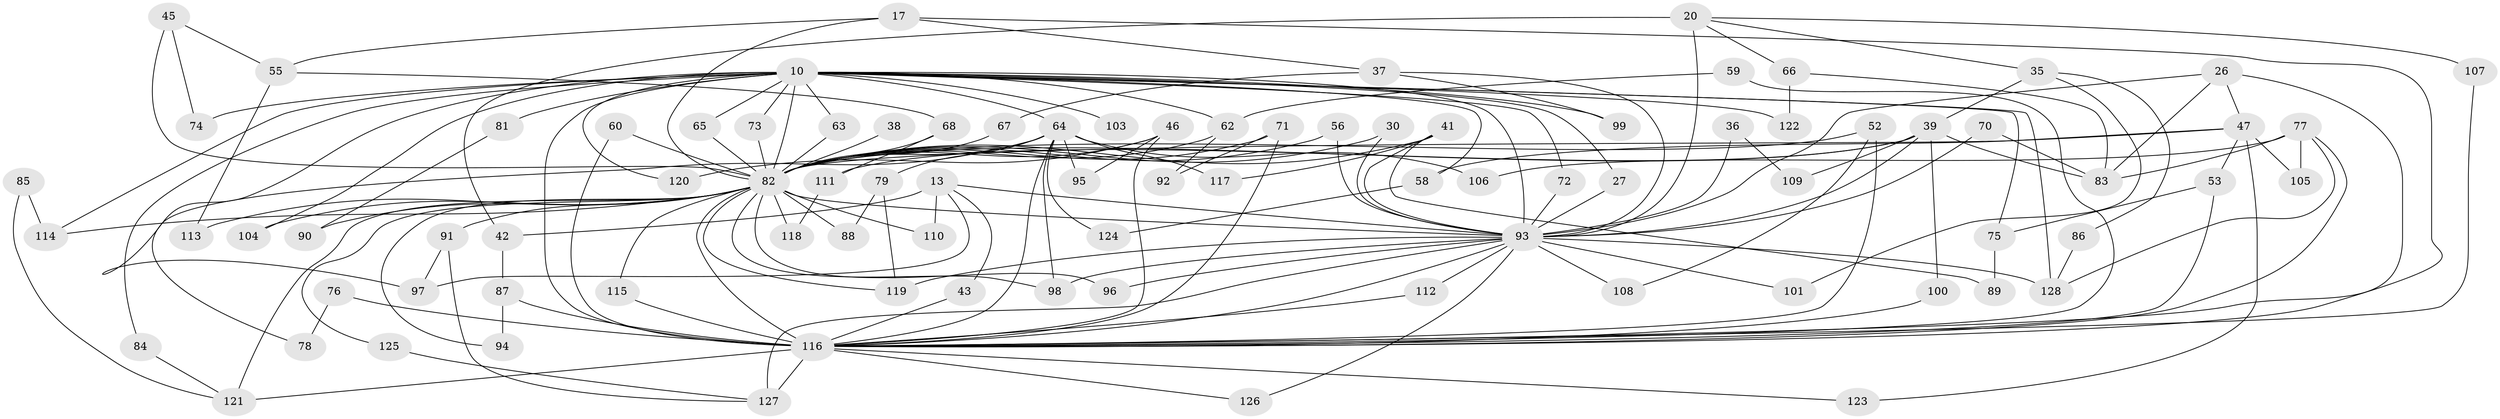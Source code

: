 // original degree distribution, {37: 0.0078125, 16: 0.0078125, 18: 0.0078125, 14: 0.0078125, 23: 0.0078125, 29: 0.0078125, 26: 0.0078125, 19: 0.0078125, 24: 0.0078125, 17: 0.0078125, 5: 0.0546875, 2: 0.5, 6: 0.0390625, 4: 0.125, 3: 0.1953125, 7: 0.0078125}
// Generated by graph-tools (version 1.1) at 2025/48/03/04/25 21:48:45]
// undirected, 89 vertices, 172 edges
graph export_dot {
graph [start="1"]
  node [color=gray90,style=filled];
  10 [super="+2+4"];
  13;
  17;
  20 [super="+19"];
  26;
  27;
  30 [super="+16"];
  35;
  36;
  37;
  38;
  39 [super="+25+24"];
  41;
  42;
  43;
  45;
  46 [super="+23"];
  47 [super="+33"];
  52;
  53 [super="+14"];
  55;
  56;
  58;
  59;
  60;
  62 [super="+21"];
  63 [super="+18"];
  64 [super="+48+49+12"];
  65;
  66;
  67;
  68;
  70;
  71;
  72;
  73;
  74;
  75;
  76;
  77;
  78;
  79;
  81;
  82 [super="+44+6"];
  83 [super="+54"];
  84;
  85;
  86;
  87;
  88;
  89;
  90;
  91 [super="+28"];
  92;
  93 [super="+40+9"];
  94;
  95;
  96;
  97 [super="+22"];
  98 [super="+50"];
  99;
  100;
  101;
  103;
  104;
  105;
  106;
  107;
  108;
  109;
  110;
  111;
  112;
  113;
  114 [super="+69"];
  115;
  116 [super="+15+80"];
  117;
  118;
  119 [super="+57"];
  120;
  121 [super="+34+61+102"];
  122;
  123;
  124;
  125;
  126;
  127 [super="+51"];
  128 [super="+29"];
  10 -- 73;
  10 -- 81 [weight=2];
  10 -- 103 [weight=2];
  10 -- 122;
  10 -- 65;
  10 -- 74;
  10 -- 58;
  10 -- 63;
  10 -- 128;
  10 -- 75;
  10 -- 72;
  10 -- 84;
  10 -- 27;
  10 -- 99;
  10 -- 104;
  10 -- 114;
  10 -- 120;
  10 -- 62;
  10 -- 97;
  10 -- 116 [weight=11];
  10 -- 82 [weight=9];
  10 -- 93 [weight=9];
  10 -- 64 [weight=3];
  13 -- 42;
  13 -- 43;
  13 -- 110;
  13 -- 97;
  13 -- 93 [weight=2];
  17 -- 37;
  17 -- 55;
  17 -- 116;
  17 -- 82;
  20 -- 35;
  20 -- 66;
  20 -- 42;
  20 -- 107;
  20 -- 93 [weight=3];
  26 -- 47;
  26 -- 116;
  26 -- 93;
  26 -- 83;
  27 -- 93;
  30 -- 82 [weight=2];
  30 -- 93;
  35 -- 86;
  35 -- 101;
  35 -- 39;
  36 -- 109;
  36 -- 93;
  37 -- 67;
  37 -- 99;
  37 -- 93;
  38 -- 82 [weight=2];
  39 -- 100;
  39 -- 109;
  39 -- 111;
  39 -- 82 [weight=3];
  39 -- 93;
  39 -- 83;
  41 -- 89;
  41 -- 117;
  41 -- 82;
  41 -- 93;
  42 -- 87;
  43 -- 116;
  45 -- 55;
  45 -- 74;
  45 -- 82 [weight=2];
  46 -- 95;
  46 -- 120;
  46 -- 116;
  46 -- 82 [weight=2];
  47 -- 58;
  47 -- 53;
  47 -- 105;
  47 -- 123;
  47 -- 82 [weight=2];
  52 -- 108;
  52 -- 116;
  52 -- 82;
  53 -- 75;
  53 -- 116;
  55 -- 68;
  55 -- 113;
  56 -- 82;
  56 -- 93;
  58 -- 124;
  59 -- 62;
  59 -- 116;
  60 -- 116;
  60 -- 82;
  62 -- 92;
  62 -- 82 [weight=2];
  63 -- 82 [weight=2];
  64 -- 116 [weight=2];
  64 -- 117;
  64 -- 106;
  64 -- 78;
  64 -- 98;
  64 -- 82;
  64 -- 95;
  64 -- 79;
  64 -- 124;
  65 -- 82;
  66 -- 122;
  66 -- 83;
  67 -- 82;
  68 -- 111;
  68 -- 82;
  70 -- 93;
  70 -- 83;
  71 -- 92;
  71 -- 116;
  71 -- 82;
  72 -- 93;
  73 -- 82;
  75 -- 89;
  76 -- 78;
  76 -- 116 [weight=2];
  77 -- 83;
  77 -- 105;
  77 -- 106;
  77 -- 128;
  77 -- 116;
  79 -- 88;
  79 -- 119;
  81 -- 90;
  82 -- 91 [weight=3];
  82 -- 116 [weight=5];
  82 -- 113;
  82 -- 88;
  82 -- 90;
  82 -- 94;
  82 -- 96;
  82 -- 104;
  82 -- 110;
  82 -- 114 [weight=2];
  82 -- 115;
  82 -- 118;
  82 -- 119;
  82 -- 125;
  82 -- 121 [weight=2];
  82 -- 93 [weight=5];
  82 -- 98;
  84 -- 121;
  85 -- 114;
  85 -- 121;
  86 -- 128;
  87 -- 94;
  87 -- 116;
  91 -- 97;
  91 -- 127;
  93 -- 128 [weight=2];
  93 -- 96;
  93 -- 101;
  93 -- 108;
  93 -- 112;
  93 -- 116 [weight=5];
  93 -- 119 [weight=2];
  93 -- 126;
  93 -- 127;
  93 -- 98;
  100 -- 116;
  107 -- 116;
  111 -- 118;
  112 -- 116;
  115 -- 116;
  116 -- 123;
  116 -- 121 [weight=2];
  116 -- 126;
  116 -- 127 [weight=2];
  125 -- 127;
}
